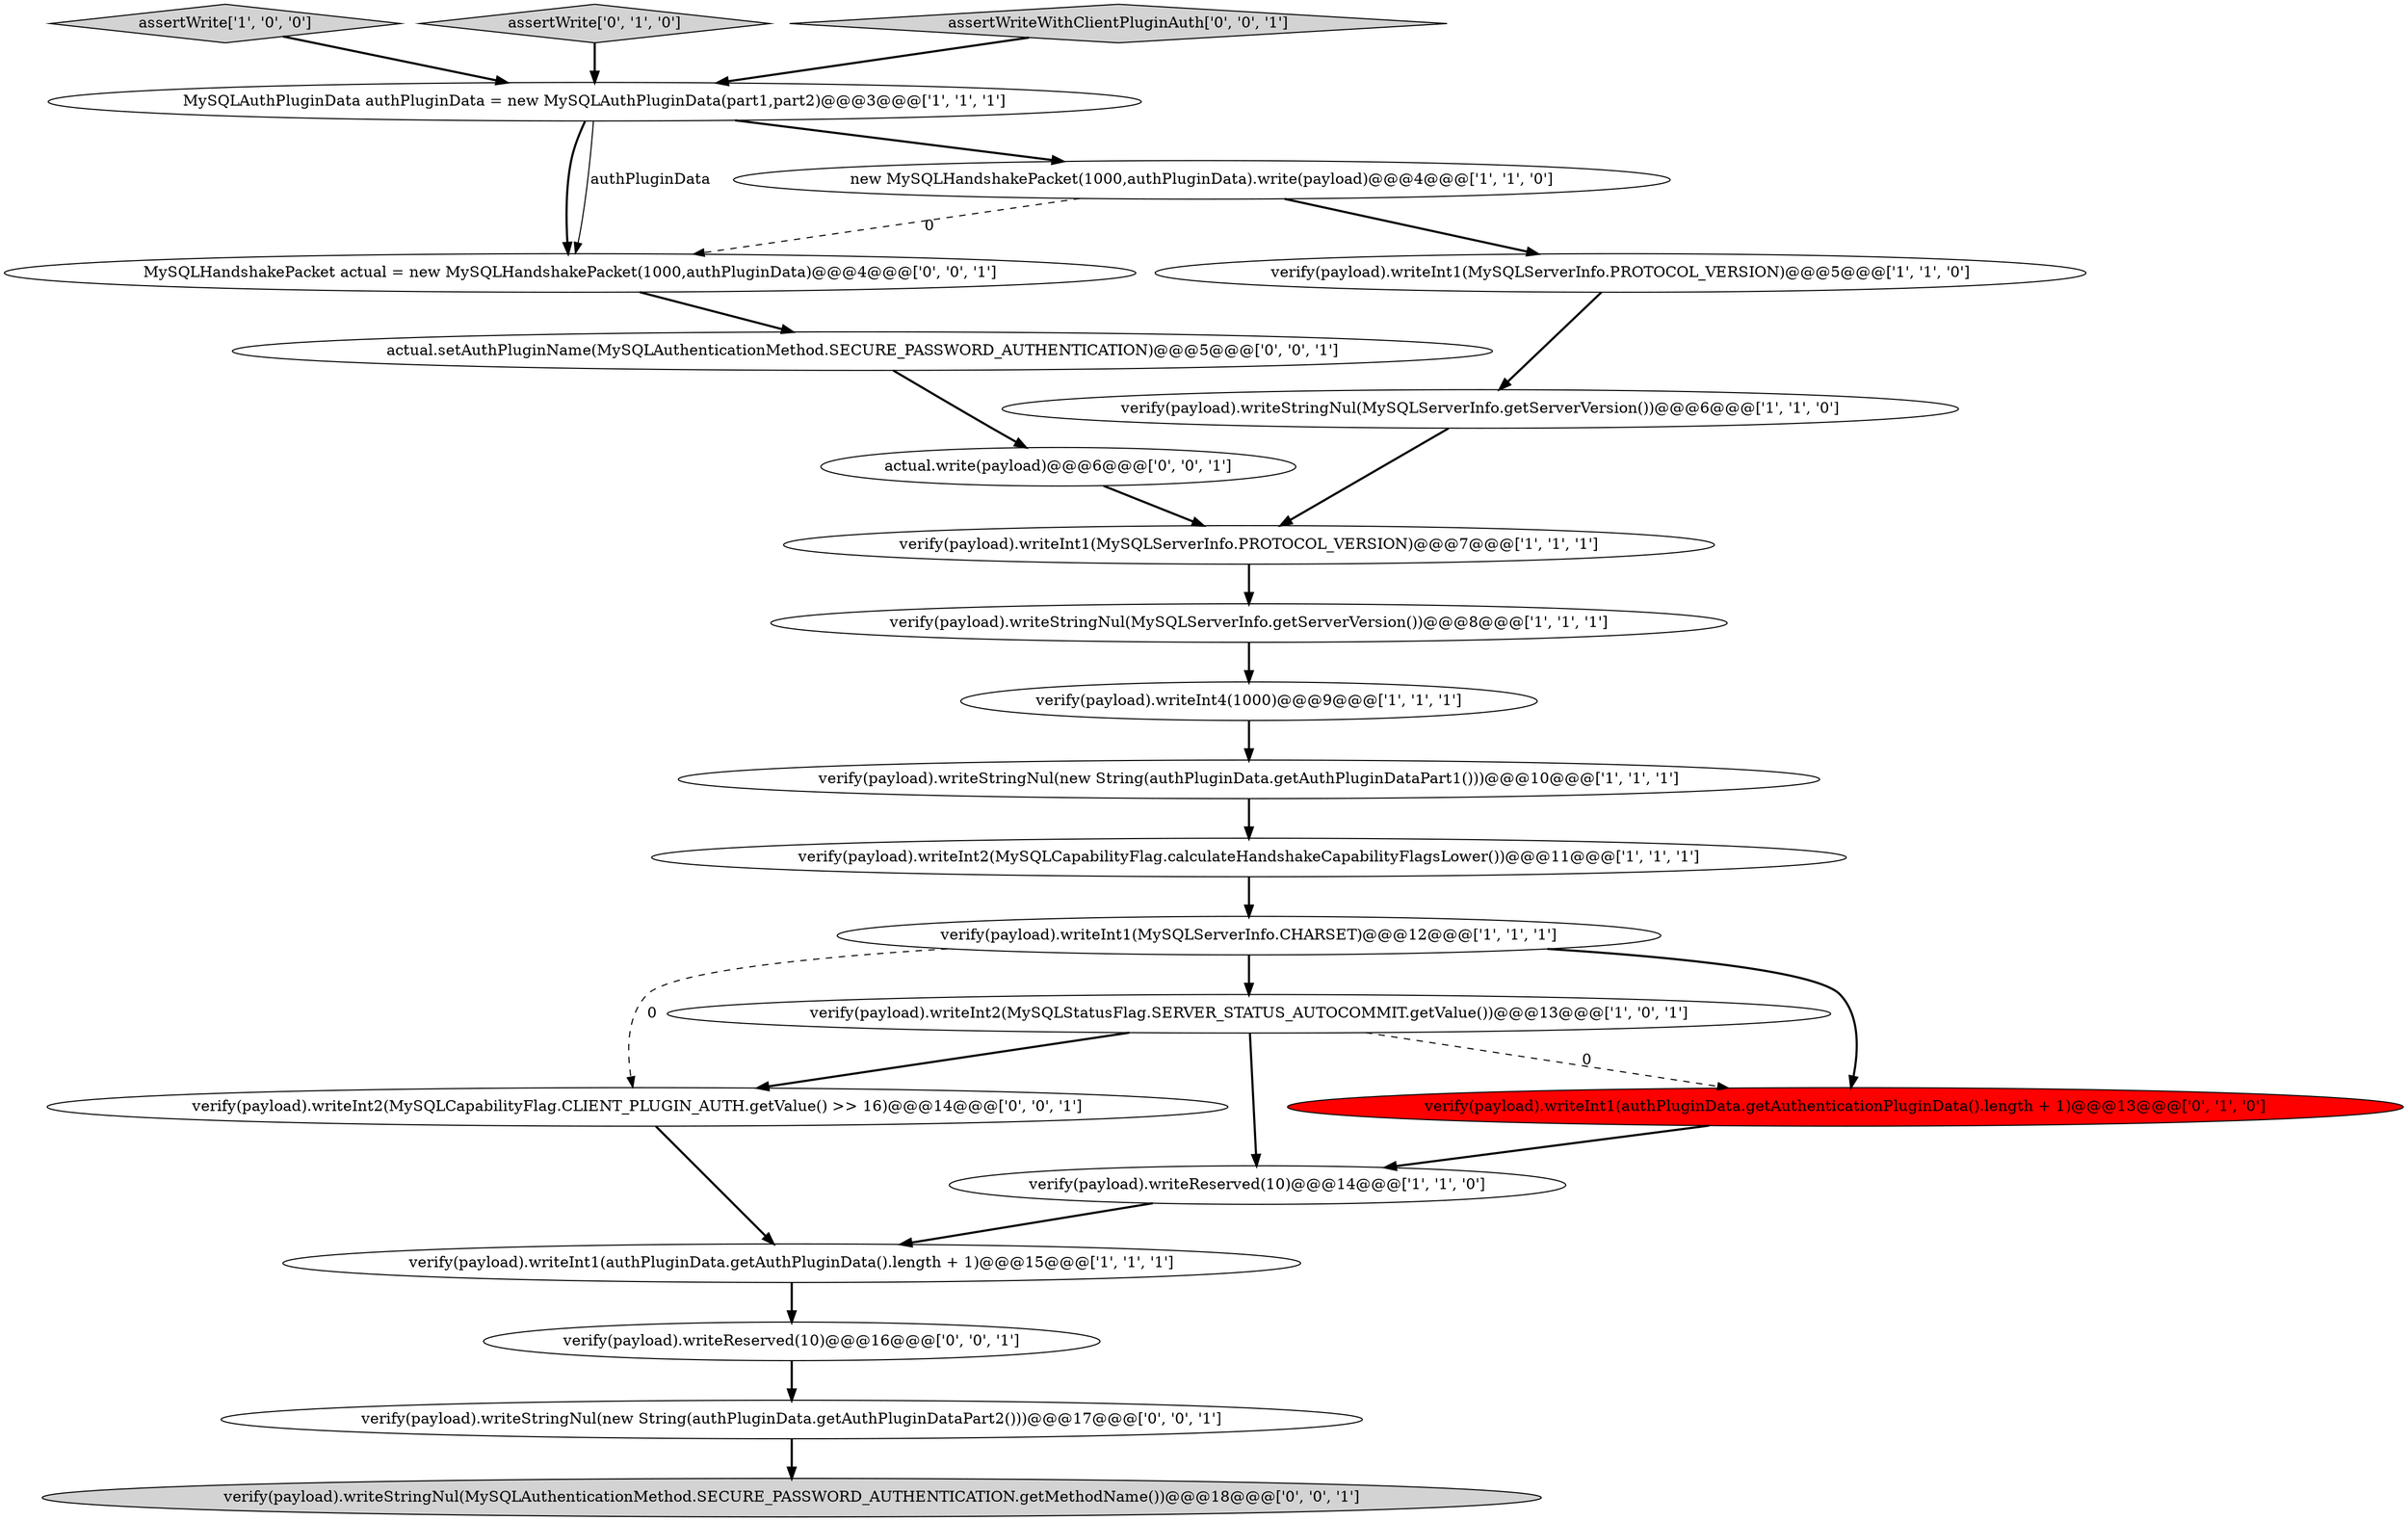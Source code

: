 digraph {
23 [style = filled, label = "MySQLHandshakePacket actual = new MySQLHandshakePacket(1000,authPluginData)@@@4@@@['0', '0', '1']", fillcolor = white, shape = ellipse image = "AAA0AAABBB3BBB"];
20 [style = filled, label = "verify(payload).writeInt2(MySQLCapabilityFlag.CLIENT_PLUGIN_AUTH.getValue() >> 16)@@@14@@@['0', '0', '1']", fillcolor = white, shape = ellipse image = "AAA0AAABBB3BBB"];
1 [style = filled, label = "verify(payload).writeInt1(MySQLServerInfo.PROTOCOL_VERSION)@@@7@@@['1', '1', '1']", fillcolor = white, shape = ellipse image = "AAA0AAABBB1BBB"];
19 [style = filled, label = "verify(payload).writeReserved(10)@@@16@@@['0', '0', '1']", fillcolor = white, shape = ellipse image = "AAA0AAABBB3BBB"];
2 [style = filled, label = "verify(payload).writeInt1(MySQLServerInfo.PROTOCOL_VERSION)@@@5@@@['1', '1', '0']", fillcolor = white, shape = ellipse image = "AAA0AAABBB1BBB"];
10 [style = filled, label = "new MySQLHandshakePacket(1000,authPluginData).write(payload)@@@4@@@['1', '1', '0']", fillcolor = white, shape = ellipse image = "AAA0AAABBB1BBB"];
8 [style = filled, label = "verify(payload).writeInt1(authPluginData.getAuthPluginData().length + 1)@@@15@@@['1', '1', '1']", fillcolor = white, shape = ellipse image = "AAA0AAABBB1BBB"];
0 [style = filled, label = "verify(payload).writeInt2(MySQLStatusFlag.SERVER_STATUS_AUTOCOMMIT.getValue())@@@13@@@['1', '0', '1']", fillcolor = white, shape = ellipse image = "AAA0AAABBB1BBB"];
13 [style = filled, label = "verify(payload).writeInt4(1000)@@@9@@@['1', '1', '1']", fillcolor = white, shape = ellipse image = "AAA0AAABBB1BBB"];
11 [style = filled, label = "assertWrite['1', '0', '0']", fillcolor = lightgray, shape = diamond image = "AAA0AAABBB1BBB"];
18 [style = filled, label = "verify(payload).writeStringNul(new String(authPluginData.getAuthPluginDataPart2()))@@@17@@@['0', '0', '1']", fillcolor = white, shape = ellipse image = "AAA0AAABBB3BBB"];
6 [style = filled, label = "MySQLAuthPluginData authPluginData = new MySQLAuthPluginData(part1,part2)@@@3@@@['1', '1', '1']", fillcolor = white, shape = ellipse image = "AAA0AAABBB1BBB"];
3 [style = filled, label = "verify(payload).writeInt2(MySQLCapabilityFlag.calculateHandshakeCapabilityFlagsLower())@@@11@@@['1', '1', '1']", fillcolor = white, shape = ellipse image = "AAA0AAABBB1BBB"];
17 [style = filled, label = "verify(payload).writeStringNul(MySQLAuthenticationMethod.SECURE_PASSWORD_AUTHENTICATION.getMethodName())@@@18@@@['0', '0', '1']", fillcolor = lightgray, shape = ellipse image = "AAA0AAABBB3BBB"];
4 [style = filled, label = "verify(payload).writeInt1(MySQLServerInfo.CHARSET)@@@12@@@['1', '1', '1']", fillcolor = white, shape = ellipse image = "AAA0AAABBB1BBB"];
14 [style = filled, label = "verify(payload).writeInt1(authPluginData.getAuthenticationPluginData().length + 1)@@@13@@@['0', '1', '0']", fillcolor = red, shape = ellipse image = "AAA1AAABBB2BBB"];
7 [style = filled, label = "verify(payload).writeStringNul(new String(authPluginData.getAuthPluginDataPart1()))@@@10@@@['1', '1', '1']", fillcolor = white, shape = ellipse image = "AAA0AAABBB1BBB"];
15 [style = filled, label = "assertWrite['0', '1', '0']", fillcolor = lightgray, shape = diamond image = "AAA0AAABBB2BBB"];
22 [style = filled, label = "actual.write(payload)@@@6@@@['0', '0', '1']", fillcolor = white, shape = ellipse image = "AAA0AAABBB3BBB"];
12 [style = filled, label = "verify(payload).writeStringNul(MySQLServerInfo.getServerVersion())@@@6@@@['1', '1', '0']", fillcolor = white, shape = ellipse image = "AAA0AAABBB1BBB"];
21 [style = filled, label = "actual.setAuthPluginName(MySQLAuthenticationMethod.SECURE_PASSWORD_AUTHENTICATION)@@@5@@@['0', '0', '1']", fillcolor = white, shape = ellipse image = "AAA0AAABBB3BBB"];
16 [style = filled, label = "assertWriteWithClientPluginAuth['0', '0', '1']", fillcolor = lightgray, shape = diamond image = "AAA0AAABBB3BBB"];
9 [style = filled, label = "verify(payload).writeStringNul(MySQLServerInfo.getServerVersion())@@@8@@@['1', '1', '1']", fillcolor = white, shape = ellipse image = "AAA0AAABBB1BBB"];
5 [style = filled, label = "verify(payload).writeReserved(10)@@@14@@@['1', '1', '0']", fillcolor = white, shape = ellipse image = "AAA0AAABBB1BBB"];
5->8 [style = bold, label=""];
4->14 [style = bold, label=""];
19->18 [style = bold, label=""];
8->19 [style = bold, label=""];
6->23 [style = bold, label=""];
16->6 [style = bold, label=""];
11->6 [style = bold, label=""];
18->17 [style = bold, label=""];
15->6 [style = bold, label=""];
12->1 [style = bold, label=""];
3->4 [style = bold, label=""];
7->3 [style = bold, label=""];
1->9 [style = bold, label=""];
2->12 [style = bold, label=""];
4->0 [style = bold, label=""];
0->14 [style = dashed, label="0"];
20->8 [style = bold, label=""];
23->21 [style = bold, label=""];
21->22 [style = bold, label=""];
4->20 [style = dashed, label="0"];
13->7 [style = bold, label=""];
6->10 [style = bold, label=""];
9->13 [style = bold, label=""];
0->20 [style = bold, label=""];
10->2 [style = bold, label=""];
22->1 [style = bold, label=""];
10->23 [style = dashed, label="0"];
6->23 [style = solid, label="authPluginData"];
0->5 [style = bold, label=""];
14->5 [style = bold, label=""];
}
